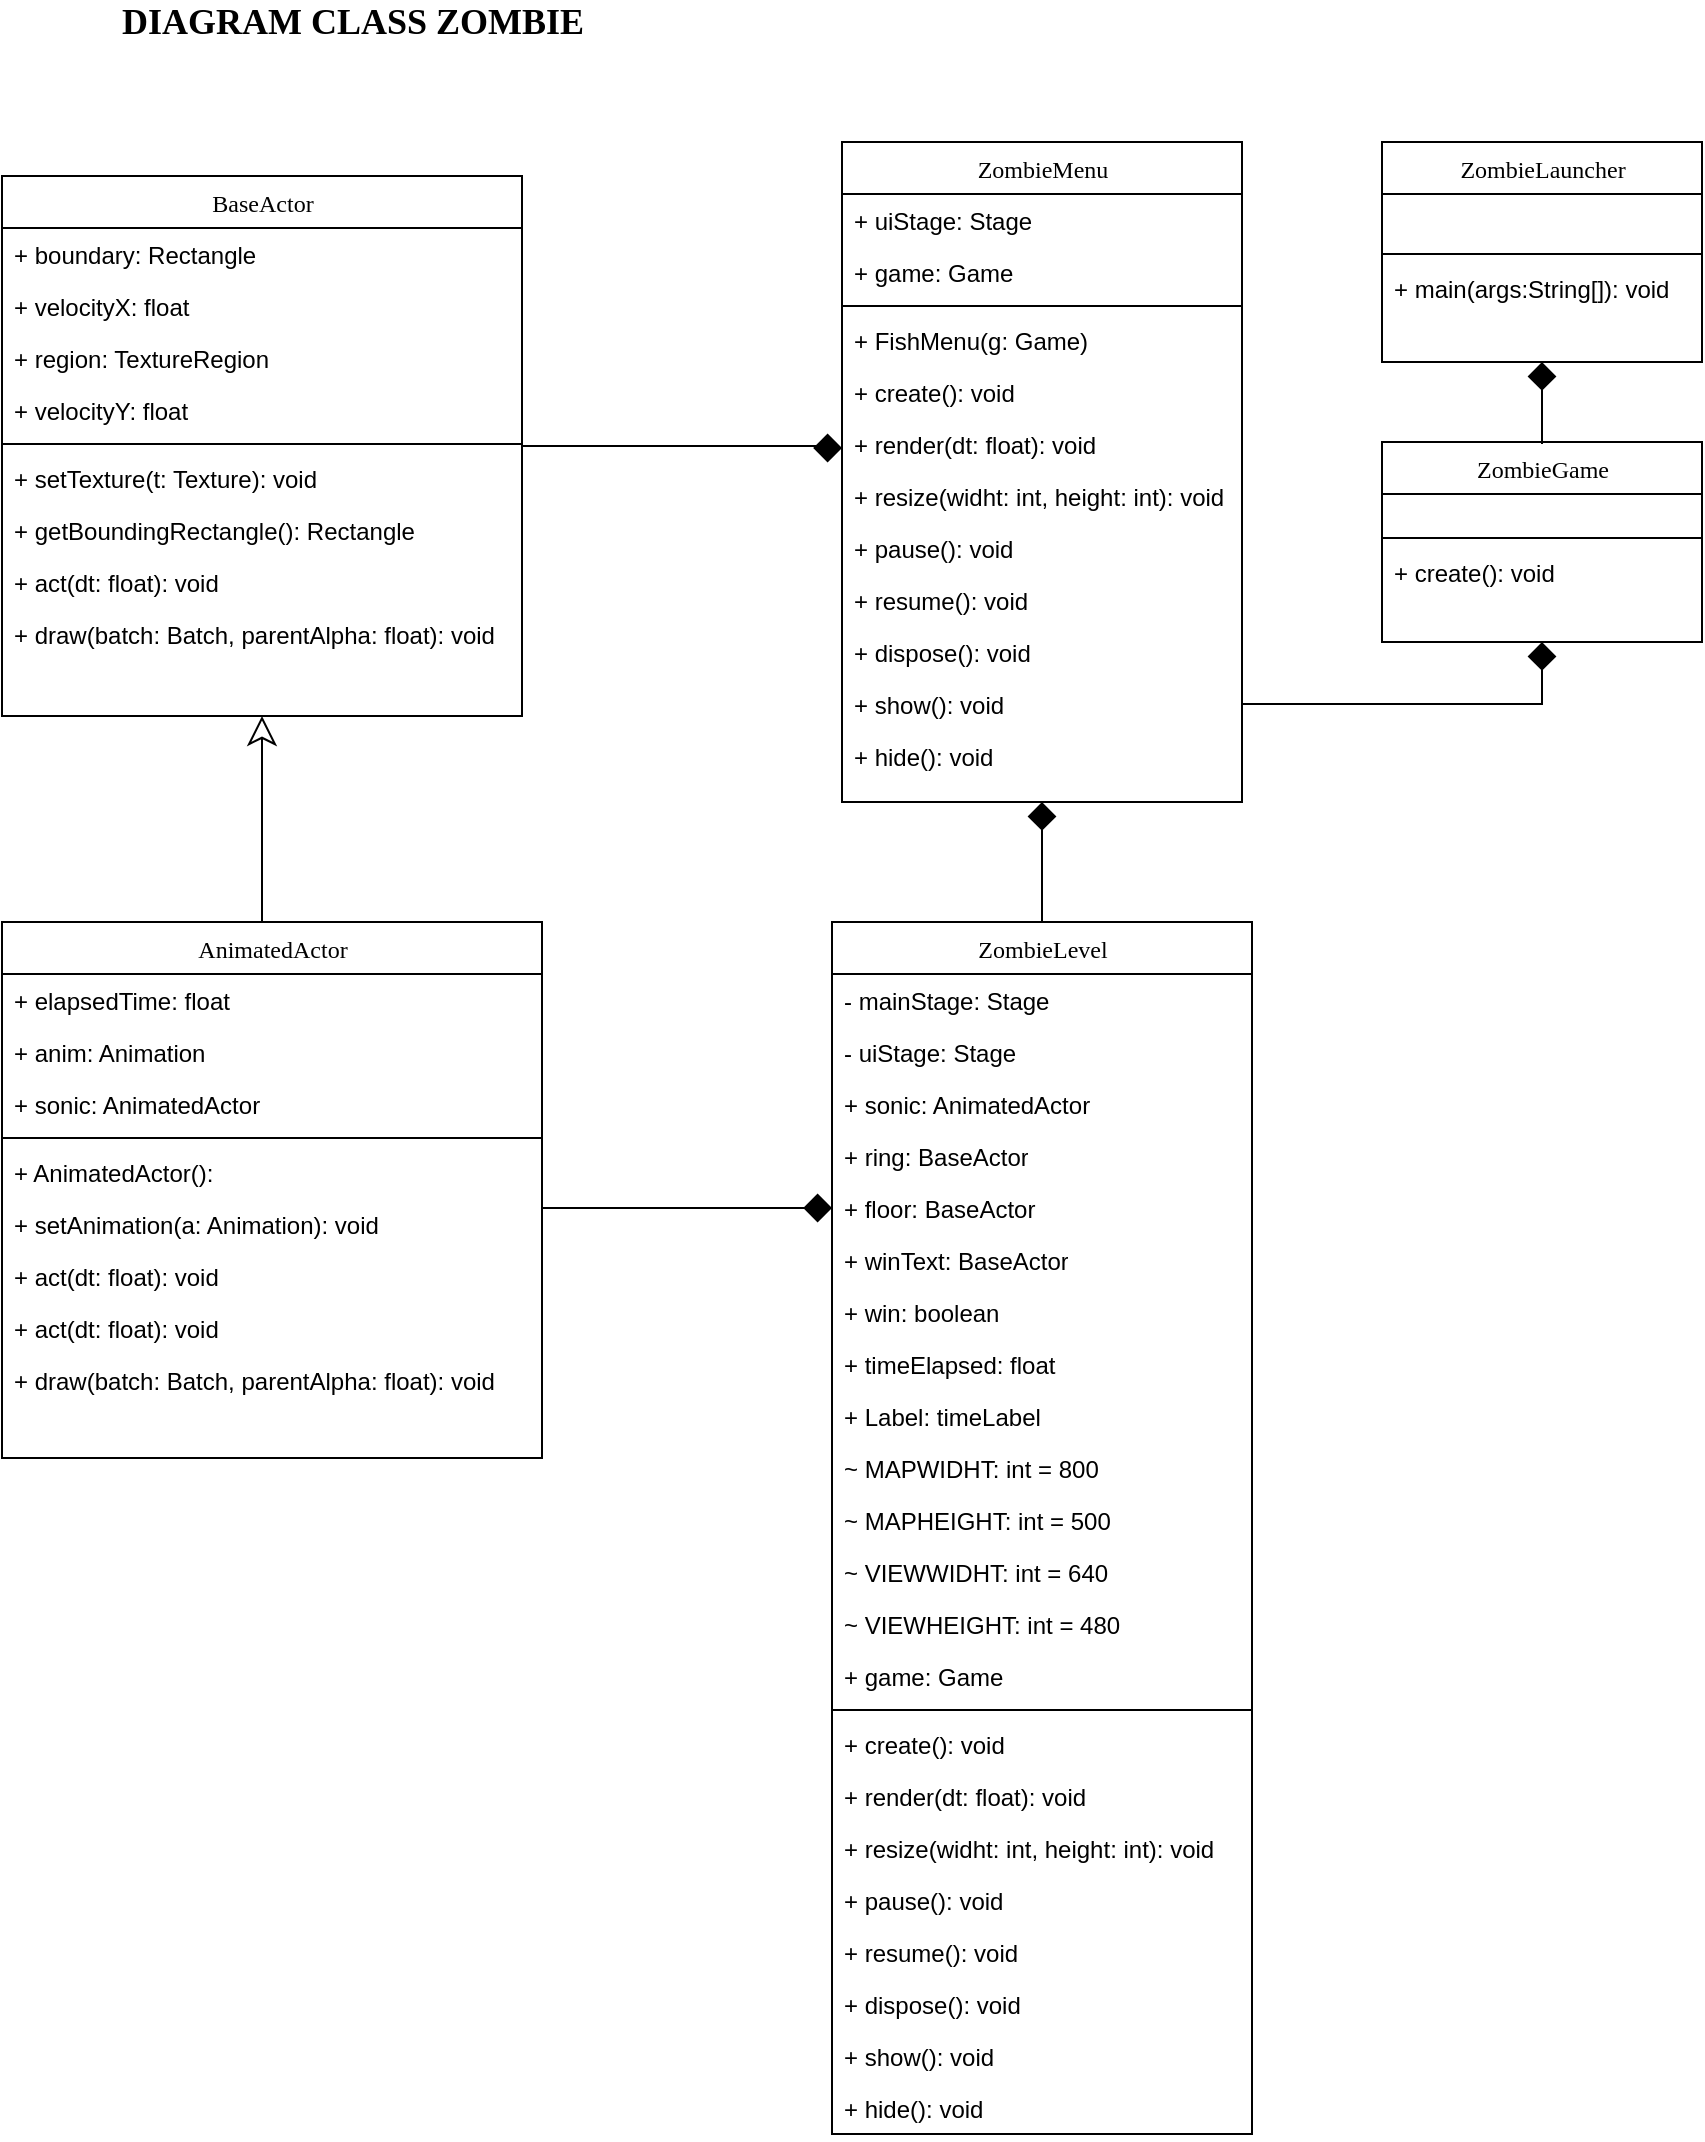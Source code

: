 <mxfile version="15.8.7" type="device"><diagram name="Zombie" id="7sweryHFPKANVdJ-ZyX-"><mxGraphModel dx="868" dy="593" grid="1" gridSize="10" guides="1" tooltips="1" connect="1" arrows="1" fold="1" page="1" pageScale="1" pageWidth="850" pageHeight="1100" math="0" shadow="0"><root><mxCell id="vlhVp5ZH2eOv96lD3yJA-0"/><mxCell id="vlhVp5ZH2eOv96lD3yJA-1" parent="vlhVp5ZH2eOv96lD3yJA-0"/><mxCell id="vlhVp5ZH2eOv96lD3yJA-2" value="&lt;span style=&quot;font-weight: 400&quot;&gt;Zombie&lt;/span&gt;&lt;span style=&quot;font-weight: normal&quot;&gt;Launcher&lt;/span&gt;" style="swimlane;html=1;fontStyle=1;align=center;verticalAlign=top;childLayout=stackLayout;horizontal=1;startSize=26;horizontalStack=0;resizeParent=1;resizeLast=0;collapsible=1;marginBottom=0;swimlaneFillColor=#ffffff;rounded=0;shadow=0;comic=0;labelBackgroundColor=none;strokeWidth=1;fillColor=none;fontFamily=Verdana;fontSize=12" parent="vlhVp5ZH2eOv96lD3yJA-1" vertex="1"><mxGeometry x="710" y="350" width="160" height="110" as="geometry"><mxRectangle x="110" y="160" width="120" height="26" as="alternateBounds"/></mxGeometry></mxCell><mxCell id="vlhVp5ZH2eOv96lD3yJA-3" value="&amp;nbsp;" style="text;html=1;strokeColor=none;fillColor=none;align=left;verticalAlign=top;spacingLeft=4;spacingRight=4;whiteSpace=wrap;overflow=hidden;rotatable=0;points=[[0,0.5],[1,0.5]];portConstraint=eastwest;" parent="vlhVp5ZH2eOv96lD3yJA-2" vertex="1"><mxGeometry y="26" width="160" height="26" as="geometry"/></mxCell><mxCell id="vlhVp5ZH2eOv96lD3yJA-4" value="" style="line;html=1;strokeWidth=1;fillColor=none;align=left;verticalAlign=middle;spacingTop=-1;spacingLeft=3;spacingRight=3;rotatable=0;labelPosition=right;points=[];portConstraint=eastwest;" parent="vlhVp5ZH2eOv96lD3yJA-2" vertex="1"><mxGeometry y="52" width="160" height="8" as="geometry"/></mxCell><mxCell id="vlhVp5ZH2eOv96lD3yJA-5" value="+ main(args:String[]): void" style="text;html=1;strokeColor=none;fillColor=none;align=left;verticalAlign=top;spacingLeft=4;spacingRight=4;whiteSpace=wrap;overflow=hidden;rotatable=0;points=[[0,0.5],[1,0.5]];portConstraint=eastwest;" parent="vlhVp5ZH2eOv96lD3yJA-2" vertex="1"><mxGeometry y="60" width="160" height="26" as="geometry"/></mxCell><mxCell id="vlhVp5ZH2eOv96lD3yJA-6" value="" style="edgeStyle=none;curved=1;rounded=0;orthogonalLoop=1;jettySize=auto;html=1;endArrow=diamond;startSize=14;endSize=12;sourcePerimeterSpacing=0;targetPerimeterSpacing=0;endFill=1;startArrow=none;startFill=0;" parent="vlhVp5ZH2eOv96lD3yJA-1" edge="1"><mxGeometry relative="1" as="geometry"><mxPoint x="790" y="501" as="sourcePoint"/><mxPoint x="790" y="460" as="targetPoint"/></mxGeometry></mxCell><mxCell id="vlhVp5ZH2eOv96lD3yJA-7" value="&lt;span style=&quot;font-weight: normal&quot;&gt;ZombieGame&lt;/span&gt;" style="swimlane;html=1;fontStyle=1;align=center;verticalAlign=top;childLayout=stackLayout;horizontal=1;startSize=26;horizontalStack=0;resizeParent=1;resizeLast=0;collapsible=1;marginBottom=0;swimlaneFillColor=#ffffff;rounded=0;shadow=0;comic=0;labelBackgroundColor=none;strokeWidth=1;fillColor=none;fontFamily=Verdana;fontSize=12" parent="vlhVp5ZH2eOv96lD3yJA-1" vertex="1"><mxGeometry x="710" y="500" width="160" height="100" as="geometry"/></mxCell><mxCell id="vlhVp5ZH2eOv96lD3yJA-8" value="&amp;nbsp;" style="text;html=1;strokeColor=none;fillColor=none;align=left;verticalAlign=top;spacingLeft=4;spacingRight=4;whiteSpace=wrap;overflow=hidden;rotatable=0;points=[[0,0.5],[1,0.5]];portConstraint=eastwest;" parent="vlhVp5ZH2eOv96lD3yJA-7" vertex="1"><mxGeometry y="26" width="160" height="18" as="geometry"/></mxCell><mxCell id="vlhVp5ZH2eOv96lD3yJA-9" value="" style="line;html=1;strokeWidth=1;fillColor=none;align=left;verticalAlign=middle;spacingTop=-1;spacingLeft=3;spacingRight=3;rotatable=0;labelPosition=right;points=[];portConstraint=eastwest;" parent="vlhVp5ZH2eOv96lD3yJA-7" vertex="1"><mxGeometry y="44" width="160" height="8" as="geometry"/></mxCell><mxCell id="vlhVp5ZH2eOv96lD3yJA-10" value="+ create(): void" style="text;html=1;strokeColor=none;fillColor=none;align=left;verticalAlign=top;spacingLeft=4;spacingRight=4;whiteSpace=wrap;overflow=hidden;rotatable=0;points=[[0,0.5],[1,0.5]];portConstraint=eastwest;" parent="vlhVp5ZH2eOv96lD3yJA-7" vertex="1"><mxGeometry y="52" width="160" height="26" as="geometry"/></mxCell><mxCell id="vlhVp5ZH2eOv96lD3yJA-11" style="edgeStyle=orthogonalEdgeStyle;rounded=0;jumpSize=0;orthogonalLoop=1;jettySize=auto;html=1;exitX=0.5;exitY=1;exitDx=0;exitDy=0;entryX=0.5;entryY=0;entryDx=0;entryDy=0;startArrow=diamond;startFill=1;startSize=12;endArrow=none;endFill=0;endSize=12;targetPerimeterSpacing=0;strokeWidth=1;" parent="vlhVp5ZH2eOv96lD3yJA-1" source="vlhVp5ZH2eOv96lD3yJA-12" target="vlhVp5ZH2eOv96lD3yJA-47" edge="1"><mxGeometry relative="1" as="geometry"><Array as="points"/></mxGeometry></mxCell><mxCell id="vlhVp5ZH2eOv96lD3yJA-12" value="&lt;span style=&quot;font-weight: normal&quot;&gt;ZombieMenu&lt;/span&gt;" style="swimlane;html=1;fontStyle=1;align=center;verticalAlign=top;childLayout=stackLayout;horizontal=1;startSize=26;horizontalStack=0;resizeParent=1;resizeLast=0;collapsible=1;marginBottom=0;swimlaneFillColor=#ffffff;rounded=0;shadow=0;comic=0;labelBackgroundColor=none;strokeWidth=1;fillColor=none;fontFamily=Verdana;fontSize=12" parent="vlhVp5ZH2eOv96lD3yJA-1" vertex="1"><mxGeometry x="440" y="350" width="200" height="330" as="geometry"/></mxCell><mxCell id="vlhVp5ZH2eOv96lD3yJA-13" value="+ uiStage: Stage" style="text;html=1;strokeColor=none;fillColor=none;align=left;verticalAlign=top;spacingLeft=4;spacingRight=4;whiteSpace=wrap;overflow=hidden;rotatable=0;points=[[0,0.5],[1,0.5]];portConstraint=eastwest;" parent="vlhVp5ZH2eOv96lD3yJA-12" vertex="1"><mxGeometry y="26" width="200" height="26" as="geometry"/></mxCell><mxCell id="vlhVp5ZH2eOv96lD3yJA-14" value="+ game: Game" style="text;html=1;strokeColor=none;fillColor=none;align=left;verticalAlign=top;spacingLeft=4;spacingRight=4;whiteSpace=wrap;overflow=hidden;rotatable=0;points=[[0,0.5],[1,0.5]];portConstraint=eastwest;" parent="vlhVp5ZH2eOv96lD3yJA-12" vertex="1"><mxGeometry y="52" width="200" height="26" as="geometry"/></mxCell><mxCell id="vlhVp5ZH2eOv96lD3yJA-15" value="" style="line;html=1;strokeWidth=1;fillColor=none;align=left;verticalAlign=middle;spacingTop=-1;spacingLeft=3;spacingRight=3;rotatable=0;labelPosition=right;points=[];portConstraint=eastwest;" parent="vlhVp5ZH2eOv96lD3yJA-12" vertex="1"><mxGeometry y="78" width="200" height="8" as="geometry"/></mxCell><mxCell id="vlhVp5ZH2eOv96lD3yJA-16" value="+ FishMenu(g: Game)&amp;nbsp;" style="text;html=1;strokeColor=none;fillColor=none;align=left;verticalAlign=top;spacingLeft=4;spacingRight=4;whiteSpace=wrap;overflow=hidden;rotatable=0;points=[[0,0.5],[1,0.5]];portConstraint=eastwest;" parent="vlhVp5ZH2eOv96lD3yJA-12" vertex="1"><mxGeometry y="86" width="200" height="26" as="geometry"/></mxCell><mxCell id="vlhVp5ZH2eOv96lD3yJA-17" value="+ create(): void" style="text;html=1;strokeColor=none;fillColor=none;align=left;verticalAlign=top;spacingLeft=4;spacingRight=4;whiteSpace=wrap;overflow=hidden;rotatable=0;points=[[0,0.5],[1,0.5]];portConstraint=eastwest;" parent="vlhVp5ZH2eOv96lD3yJA-12" vertex="1"><mxGeometry y="112" width="200" height="26" as="geometry"/></mxCell><mxCell id="vlhVp5ZH2eOv96lD3yJA-18" value="+ render(dt: float): void" style="text;html=1;strokeColor=none;fillColor=none;align=left;verticalAlign=top;spacingLeft=4;spacingRight=4;whiteSpace=wrap;overflow=hidden;rotatable=0;points=[[0,0.5],[1,0.5]];portConstraint=eastwest;" parent="vlhVp5ZH2eOv96lD3yJA-12" vertex="1"><mxGeometry y="138" width="200" height="26" as="geometry"/></mxCell><mxCell id="vlhVp5ZH2eOv96lD3yJA-19" value="+ resize(widht: int, height: int): void" style="text;html=1;strokeColor=none;fillColor=none;align=left;verticalAlign=top;spacingLeft=4;spacingRight=4;whiteSpace=wrap;overflow=hidden;rotatable=0;points=[[0,0.5],[1,0.5]];portConstraint=eastwest;" parent="vlhVp5ZH2eOv96lD3yJA-12" vertex="1"><mxGeometry y="164" width="200" height="26" as="geometry"/></mxCell><mxCell id="vlhVp5ZH2eOv96lD3yJA-20" value="+ pause(): void" style="text;html=1;strokeColor=none;fillColor=none;align=left;verticalAlign=top;spacingLeft=4;spacingRight=4;whiteSpace=wrap;overflow=hidden;rotatable=0;points=[[0,0.5],[1,0.5]];portConstraint=eastwest;" parent="vlhVp5ZH2eOv96lD3yJA-12" vertex="1"><mxGeometry y="190" width="200" height="26" as="geometry"/></mxCell><mxCell id="vlhVp5ZH2eOv96lD3yJA-21" value="+ resume(): void" style="text;html=1;strokeColor=none;fillColor=none;align=left;verticalAlign=top;spacingLeft=4;spacingRight=4;whiteSpace=wrap;overflow=hidden;rotatable=0;points=[[0,0.5],[1,0.5]];portConstraint=eastwest;" parent="vlhVp5ZH2eOv96lD3yJA-12" vertex="1"><mxGeometry y="216" width="200" height="26" as="geometry"/></mxCell><mxCell id="vlhVp5ZH2eOv96lD3yJA-22" value="+ dispose(): void" style="text;html=1;strokeColor=none;fillColor=none;align=left;verticalAlign=top;spacingLeft=4;spacingRight=4;whiteSpace=wrap;overflow=hidden;rotatable=0;points=[[0,0.5],[1,0.5]];portConstraint=eastwest;" parent="vlhVp5ZH2eOv96lD3yJA-12" vertex="1"><mxGeometry y="242" width="200" height="26" as="geometry"/></mxCell><mxCell id="vlhVp5ZH2eOv96lD3yJA-23" value="+ show(): void" style="text;html=1;strokeColor=none;fillColor=none;align=left;verticalAlign=top;spacingLeft=4;spacingRight=4;whiteSpace=wrap;overflow=hidden;rotatable=0;points=[[0,0.5],[1,0.5]];portConstraint=eastwest;" parent="vlhVp5ZH2eOv96lD3yJA-12" vertex="1"><mxGeometry y="268" width="200" height="26" as="geometry"/></mxCell><mxCell id="vlhVp5ZH2eOv96lD3yJA-24" style="edgeStyle=orthogonalEdgeStyle;rounded=0;orthogonalLoop=1;jettySize=auto;html=1;exitX=0.5;exitY=1;exitDx=0;exitDy=0;startArrow=diamond;startFill=1;endArrow=none;endFill=0;jumpSize=0;startSize=12;strokeWidth=1;entryX=1;entryY=0.5;entryDx=0;entryDy=0;" parent="vlhVp5ZH2eOv96lD3yJA-1" source="vlhVp5ZH2eOv96lD3yJA-7" target="vlhVp5ZH2eOv96lD3yJA-23" edge="1"><mxGeometry relative="1" as="geometry"><mxPoint x="624" y="298" as="sourcePoint"/><mxPoint x="550" y="298" as="targetPoint"/></mxGeometry></mxCell><mxCell id="vlhVp5ZH2eOv96lD3yJA-25" style="edgeStyle=orthogonalEdgeStyle;rounded=0;jumpSize=0;orthogonalLoop=1;jettySize=auto;html=1;exitX=0.5;exitY=1;exitDx=0;exitDy=0;entryX=0.5;entryY=0;entryDx=0;entryDy=0;startArrow=classic;startFill=0;startSize=12;endArrow=none;endFill=0;endSize=12;targetPerimeterSpacing=0;strokeWidth=1;" parent="vlhVp5ZH2eOv96lD3yJA-1" source="vlhVp5ZH2eOv96lD3yJA-26" target="vlhVp5ZH2eOv96lD3yJA-37" edge="1"><mxGeometry relative="1" as="geometry"><Array as="points"><mxPoint x="150" y="740"/></Array></mxGeometry></mxCell><mxCell id="vlhVp5ZH2eOv96lD3yJA-26" value="&lt;span style=&quot;font-weight: normal&quot;&gt;BaseActor&lt;/span&gt;" style="swimlane;html=1;fontStyle=1;align=center;verticalAlign=top;childLayout=stackLayout;horizontal=1;startSize=26;horizontalStack=0;resizeParent=1;resizeLast=0;collapsible=1;marginBottom=0;swimlaneFillColor=#ffffff;rounded=0;shadow=0;comic=0;labelBackgroundColor=none;strokeWidth=1;fillColor=none;fontFamily=Verdana;fontSize=12" parent="vlhVp5ZH2eOv96lD3yJA-1" vertex="1"><mxGeometry x="20" y="367" width="260" height="270" as="geometry"><mxRectangle x="330" y="510.0" width="100" height="26" as="alternateBounds"/></mxGeometry></mxCell><mxCell id="vlhVp5ZH2eOv96lD3yJA-27" value="+ boundary: Rectangle" style="text;html=1;strokeColor=none;fillColor=none;align=left;verticalAlign=top;spacingLeft=4;spacingRight=4;whiteSpace=wrap;overflow=hidden;rotatable=0;points=[[0,0.5],[1,0.5]];portConstraint=eastwest;" parent="vlhVp5ZH2eOv96lD3yJA-26" vertex="1"><mxGeometry y="26" width="260" height="26" as="geometry"/></mxCell><mxCell id="vlhVp5ZH2eOv96lD3yJA-28" value="+ velocityX: float" style="text;html=1;strokeColor=none;fillColor=none;align=left;verticalAlign=top;spacingLeft=4;spacingRight=4;whiteSpace=wrap;overflow=hidden;rotatable=0;points=[[0,0.5],[1,0.5]];portConstraint=eastwest;" parent="vlhVp5ZH2eOv96lD3yJA-26" vertex="1"><mxGeometry y="52" width="260" height="26" as="geometry"/></mxCell><mxCell id="vlhVp5ZH2eOv96lD3yJA-29" value="+ region: TextureRegion" style="text;html=1;strokeColor=none;fillColor=none;align=left;verticalAlign=top;spacingLeft=4;spacingRight=4;whiteSpace=wrap;overflow=hidden;rotatable=0;points=[[0,0.5],[1,0.5]];portConstraint=eastwest;" parent="vlhVp5ZH2eOv96lD3yJA-26" vertex="1"><mxGeometry y="78" width="260" height="26" as="geometry"/></mxCell><mxCell id="vlhVp5ZH2eOv96lD3yJA-30" value="+ velocityY: float" style="text;html=1;strokeColor=none;fillColor=none;align=left;verticalAlign=top;spacingLeft=4;spacingRight=4;whiteSpace=wrap;overflow=hidden;rotatable=0;points=[[0,0.5],[1,0.5]];portConstraint=eastwest;" parent="vlhVp5ZH2eOv96lD3yJA-26" vertex="1"><mxGeometry y="104" width="260" height="26" as="geometry"/></mxCell><mxCell id="vlhVp5ZH2eOv96lD3yJA-31" value="" style="line;html=1;strokeWidth=1;fillColor=none;align=left;verticalAlign=middle;spacingTop=-1;spacingLeft=3;spacingRight=3;rotatable=0;labelPosition=right;points=[];portConstraint=eastwest;" parent="vlhVp5ZH2eOv96lD3yJA-26" vertex="1"><mxGeometry y="130" width="260" height="8" as="geometry"/></mxCell><mxCell id="vlhVp5ZH2eOv96lD3yJA-32" value="+ setTexture(t: Texture&lt;span&gt;): void&lt;/span&gt;" style="text;html=1;strokeColor=none;fillColor=none;align=left;verticalAlign=top;spacingLeft=4;spacingRight=4;whiteSpace=wrap;overflow=hidden;rotatable=0;points=[[0,0.5],[1,0.5]];portConstraint=eastwest;" parent="vlhVp5ZH2eOv96lD3yJA-26" vertex="1"><mxGeometry y="138" width="260" height="26" as="geometry"/></mxCell><mxCell id="vlhVp5ZH2eOv96lD3yJA-33" value="+ getBoundingRectangle(): Rectangle" style="text;html=1;strokeColor=none;fillColor=none;align=left;verticalAlign=top;spacingLeft=4;spacingRight=4;whiteSpace=wrap;overflow=hidden;rotatable=0;points=[[0,0.5],[1,0.5]];portConstraint=eastwest;" parent="vlhVp5ZH2eOv96lD3yJA-26" vertex="1"><mxGeometry y="164" width="260" height="26" as="geometry"/></mxCell><mxCell id="vlhVp5ZH2eOv96lD3yJA-34" value="+ act(dt: float): void" style="text;html=1;strokeColor=none;fillColor=none;align=left;verticalAlign=top;spacingLeft=4;spacingRight=4;whiteSpace=wrap;overflow=hidden;rotatable=0;points=[[0,0.5],[1,0.5]];portConstraint=eastwest;" parent="vlhVp5ZH2eOv96lD3yJA-26" vertex="1"><mxGeometry y="190" width="260" height="26" as="geometry"/></mxCell><mxCell id="vlhVp5ZH2eOv96lD3yJA-35" value="+ draw(batch: Batch, parentAlpha: float): void" style="text;html=1;strokeColor=none;fillColor=none;align=left;verticalAlign=top;spacingLeft=4;spacingRight=4;whiteSpace=wrap;overflow=hidden;rotatable=0;points=[[0,0.5],[1,0.5]];portConstraint=eastwest;" parent="vlhVp5ZH2eOv96lD3yJA-26" vertex="1"><mxGeometry y="216" width="260" height="26" as="geometry"/></mxCell><mxCell id="vlhVp5ZH2eOv96lD3yJA-36" style="edgeStyle=orthogonalEdgeStyle;rounded=0;jumpSize=0;orthogonalLoop=1;jettySize=auto;html=1;exitX=0;exitY=0.5;exitDx=0;exitDy=0;entryX=1;entryY=-0.154;entryDx=0;entryDy=0;entryPerimeter=0;startArrow=diamond;startFill=1;startSize=12;endArrow=none;endFill=0;endSize=12;targetPerimeterSpacing=0;strokeWidth=1;" parent="vlhVp5ZH2eOv96lD3yJA-1" edge="1"><mxGeometry relative="1" as="geometry"><Array as="points"><mxPoint x="430" y="503"/><mxPoint x="430" y="502"/><mxPoint x="280" y="502"/></Array><mxPoint x="440" y="503.0" as="sourcePoint"/><mxPoint x="280" y="502.996" as="targetPoint"/></mxGeometry></mxCell><mxCell id="vlhVp5ZH2eOv96lD3yJA-37" value="&lt;span style=&quot;font-weight: normal&quot;&gt;AnimatedActor&lt;/span&gt;" style="swimlane;html=1;fontStyle=1;align=center;verticalAlign=top;childLayout=stackLayout;horizontal=1;startSize=26;horizontalStack=0;resizeParent=1;resizeLast=0;collapsible=1;marginBottom=0;swimlaneFillColor=#ffffff;rounded=0;shadow=0;comic=0;labelBackgroundColor=none;strokeWidth=1;fillColor=none;fontFamily=Verdana;fontSize=12" parent="vlhVp5ZH2eOv96lD3yJA-1" vertex="1"><mxGeometry x="20" y="740" width="270" height="268" as="geometry"><mxRectangle x="330" y="880" width="130" height="26" as="alternateBounds"/></mxGeometry></mxCell><mxCell id="vlhVp5ZH2eOv96lD3yJA-38" value="+ elapsedTime: float" style="text;html=1;strokeColor=none;fillColor=none;align=left;verticalAlign=top;spacingLeft=4;spacingRight=4;whiteSpace=wrap;overflow=hidden;rotatable=0;points=[[0,0.5],[1,0.5]];portConstraint=eastwest;" parent="vlhVp5ZH2eOv96lD3yJA-37" vertex="1"><mxGeometry y="26" width="270" height="26" as="geometry"/></mxCell><mxCell id="vlhVp5ZH2eOv96lD3yJA-39" value="+ anim: Animation" style="text;html=1;strokeColor=none;fillColor=none;align=left;verticalAlign=top;spacingLeft=4;spacingRight=4;whiteSpace=wrap;overflow=hidden;rotatable=0;points=[[0,0.5],[1,0.5]];portConstraint=eastwest;" parent="vlhVp5ZH2eOv96lD3yJA-37" vertex="1"><mxGeometry y="52" width="270" height="26" as="geometry"/></mxCell><mxCell id="vlhVp5ZH2eOv96lD3yJA-40" value="+ sonic: AnimatedActor&amp;nbsp;" style="text;html=1;strokeColor=none;fillColor=none;align=left;verticalAlign=top;spacingLeft=4;spacingRight=4;whiteSpace=wrap;overflow=hidden;rotatable=0;points=[[0,0.5],[1,0.5]];portConstraint=eastwest;" parent="vlhVp5ZH2eOv96lD3yJA-37" vertex="1"><mxGeometry y="78" width="270" height="26" as="geometry"/></mxCell><mxCell id="vlhVp5ZH2eOv96lD3yJA-41" value="" style="line;html=1;strokeWidth=1;fillColor=none;align=left;verticalAlign=middle;spacingTop=-1;spacingLeft=3;spacingRight=3;rotatable=0;labelPosition=right;points=[];portConstraint=eastwest;" parent="vlhVp5ZH2eOv96lD3yJA-37" vertex="1"><mxGeometry y="104" width="270" height="8" as="geometry"/></mxCell><mxCell id="vlhVp5ZH2eOv96lD3yJA-42" value="+ AnimatedActor():&amp;nbsp;" style="text;html=1;strokeColor=none;fillColor=none;align=left;verticalAlign=top;spacingLeft=4;spacingRight=4;whiteSpace=wrap;overflow=hidden;rotatable=0;points=[[0,0.5],[1,0.5]];portConstraint=eastwest;" parent="vlhVp5ZH2eOv96lD3yJA-37" vertex="1"><mxGeometry y="112" width="270" height="26" as="geometry"/></mxCell><mxCell id="vlhVp5ZH2eOv96lD3yJA-43" value="+ setAnimation(a: Animation): void" style="text;html=1;strokeColor=none;fillColor=none;align=left;verticalAlign=top;spacingLeft=4;spacingRight=4;whiteSpace=wrap;overflow=hidden;rotatable=0;points=[[0,0.5],[1,0.5]];portConstraint=eastwest;" parent="vlhVp5ZH2eOv96lD3yJA-37" vertex="1"><mxGeometry y="138" width="270" height="26" as="geometry"/></mxCell><mxCell id="vlhVp5ZH2eOv96lD3yJA-44" value="+ act(dt: float): void" style="text;html=1;strokeColor=none;fillColor=none;align=left;verticalAlign=top;spacingLeft=4;spacingRight=4;whiteSpace=wrap;overflow=hidden;rotatable=0;points=[[0,0.5],[1,0.5]];portConstraint=eastwest;" parent="vlhVp5ZH2eOv96lD3yJA-37" vertex="1"><mxGeometry y="164" width="270" height="26" as="geometry"/></mxCell><mxCell id="vlhVp5ZH2eOv96lD3yJA-45" value="+ act(dt: float): void" style="text;html=1;strokeColor=none;fillColor=none;align=left;verticalAlign=top;spacingLeft=4;spacingRight=4;whiteSpace=wrap;overflow=hidden;rotatable=0;points=[[0,0.5],[1,0.5]];portConstraint=eastwest;" parent="vlhVp5ZH2eOv96lD3yJA-37" vertex="1"><mxGeometry y="190" width="270" height="26" as="geometry"/></mxCell><mxCell id="vlhVp5ZH2eOv96lD3yJA-46" value="+ draw(batch: Batch, parentAlpha: float): void" style="text;html=1;strokeColor=none;fillColor=none;align=left;verticalAlign=top;spacingLeft=4;spacingRight=4;whiteSpace=wrap;overflow=hidden;rotatable=0;points=[[0,0.5],[1,0.5]];portConstraint=eastwest;" parent="vlhVp5ZH2eOv96lD3yJA-37" vertex="1"><mxGeometry y="216" width="270" height="26" as="geometry"/></mxCell><mxCell id="vlhVp5ZH2eOv96lD3yJA-47" value="&lt;span style=&quot;font-weight: 400&quot;&gt;Zombie&lt;/span&gt;&lt;span style=&quot;font-weight: normal&quot;&gt;Level&lt;/span&gt;" style="swimlane;html=1;fontStyle=1;align=center;verticalAlign=top;childLayout=stackLayout;horizontal=1;startSize=26;horizontalStack=0;resizeParent=1;resizeLast=0;collapsible=1;marginBottom=0;swimlaneFillColor=#ffffff;rounded=0;shadow=0;comic=0;labelBackgroundColor=none;strokeWidth=1;fillColor=none;fontFamily=Verdana;fontSize=12" parent="vlhVp5ZH2eOv96lD3yJA-1" vertex="1"><mxGeometry x="435" y="740" width="210" height="606" as="geometry"/></mxCell><mxCell id="vlhVp5ZH2eOv96lD3yJA-48" value="- mainStage: Stage" style="text;html=1;strokeColor=none;fillColor=none;align=left;verticalAlign=top;spacingLeft=4;spacingRight=4;whiteSpace=wrap;overflow=hidden;rotatable=0;points=[[0,0.5],[1,0.5]];portConstraint=eastwest;" parent="vlhVp5ZH2eOv96lD3yJA-47" vertex="1"><mxGeometry y="26" width="210" height="26" as="geometry"/></mxCell><mxCell id="vlhVp5ZH2eOv96lD3yJA-49" value="- uiStage: Stage" style="text;html=1;strokeColor=none;fillColor=none;align=left;verticalAlign=top;spacingLeft=4;spacingRight=4;whiteSpace=wrap;overflow=hidden;rotatable=0;points=[[0,0.5],[1,0.5]];portConstraint=eastwest;" parent="vlhVp5ZH2eOv96lD3yJA-47" vertex="1"><mxGeometry y="52" width="210" height="26" as="geometry"/></mxCell><mxCell id="vlhVp5ZH2eOv96lD3yJA-50" value="+ sonic: AnimatedActor" style="text;html=1;strokeColor=none;fillColor=none;align=left;verticalAlign=top;spacingLeft=4;spacingRight=4;whiteSpace=wrap;overflow=hidden;rotatable=0;points=[[0,0.5],[1,0.5]];portConstraint=eastwest;" parent="vlhVp5ZH2eOv96lD3yJA-47" vertex="1"><mxGeometry y="78" width="210" height="26" as="geometry"/></mxCell><mxCell id="vlhVp5ZH2eOv96lD3yJA-51" value="+ ring: BaseActor" style="text;html=1;strokeColor=none;fillColor=none;align=left;verticalAlign=top;spacingLeft=4;spacingRight=4;whiteSpace=wrap;overflow=hidden;rotatable=0;points=[[0,0.5],[1,0.5]];portConstraint=eastwest;" parent="vlhVp5ZH2eOv96lD3yJA-47" vertex="1"><mxGeometry y="104" width="210" height="26" as="geometry"/></mxCell><mxCell id="vlhVp5ZH2eOv96lD3yJA-52" value="+ floor: BaseActor" style="text;html=1;strokeColor=none;fillColor=none;align=left;verticalAlign=top;spacingLeft=4;spacingRight=4;whiteSpace=wrap;overflow=hidden;rotatable=0;points=[[0,0.5],[1,0.5]];portConstraint=eastwest;" parent="vlhVp5ZH2eOv96lD3yJA-47" vertex="1"><mxGeometry y="130" width="210" height="26" as="geometry"/></mxCell><mxCell id="vlhVp5ZH2eOv96lD3yJA-53" value="+ winText: BaseActor" style="text;html=1;strokeColor=none;fillColor=none;align=left;verticalAlign=top;spacingLeft=4;spacingRight=4;whiteSpace=wrap;overflow=hidden;rotatable=0;points=[[0,0.5],[1,0.5]];portConstraint=eastwest;" parent="vlhVp5ZH2eOv96lD3yJA-47" vertex="1"><mxGeometry y="156" width="210" height="26" as="geometry"/></mxCell><mxCell id="vlhVp5ZH2eOv96lD3yJA-54" value="+ win: boolean" style="text;html=1;strokeColor=none;fillColor=none;align=left;verticalAlign=top;spacingLeft=4;spacingRight=4;whiteSpace=wrap;overflow=hidden;rotatable=0;points=[[0,0.5],[1,0.5]];portConstraint=eastwest;" parent="vlhVp5ZH2eOv96lD3yJA-47" vertex="1"><mxGeometry y="182" width="210" height="26" as="geometry"/></mxCell><mxCell id="vlhVp5ZH2eOv96lD3yJA-55" value="+ timeElapsed: float" style="text;html=1;strokeColor=none;fillColor=none;align=left;verticalAlign=top;spacingLeft=4;spacingRight=4;whiteSpace=wrap;overflow=hidden;rotatable=0;points=[[0,0.5],[1,0.5]];portConstraint=eastwest;" parent="vlhVp5ZH2eOv96lD3yJA-47" vertex="1"><mxGeometry y="208" width="210" height="26" as="geometry"/></mxCell><mxCell id="vlhVp5ZH2eOv96lD3yJA-56" value="+ Label: timeLabel" style="text;html=1;strokeColor=none;fillColor=none;align=left;verticalAlign=top;spacingLeft=4;spacingRight=4;whiteSpace=wrap;overflow=hidden;rotatable=0;points=[[0,0.5],[1,0.5]];portConstraint=eastwest;" parent="vlhVp5ZH2eOv96lD3yJA-47" vertex="1"><mxGeometry y="234" width="210" height="26" as="geometry"/></mxCell><mxCell id="vlhVp5ZH2eOv96lD3yJA-57" value="~ MAPWIDHT: int = 800" style="text;html=1;strokeColor=none;fillColor=none;align=left;verticalAlign=top;spacingLeft=4;spacingRight=4;whiteSpace=wrap;overflow=hidden;rotatable=0;points=[[0,0.5],[1,0.5]];portConstraint=eastwest;" parent="vlhVp5ZH2eOv96lD3yJA-47" vertex="1"><mxGeometry y="260" width="210" height="26" as="geometry"/></mxCell><mxCell id="vlhVp5ZH2eOv96lD3yJA-58" value="~ MAPHEIGHT: int = 500" style="text;html=1;strokeColor=none;fillColor=none;align=left;verticalAlign=top;spacingLeft=4;spacingRight=4;whiteSpace=wrap;overflow=hidden;rotatable=0;points=[[0,0.5],[1,0.5]];portConstraint=eastwest;" parent="vlhVp5ZH2eOv96lD3yJA-47" vertex="1"><mxGeometry y="286" width="210" height="26" as="geometry"/></mxCell><mxCell id="vlhVp5ZH2eOv96lD3yJA-59" value="~ VIEWWIDHT: int = 640" style="text;html=1;strokeColor=none;fillColor=none;align=left;verticalAlign=top;spacingLeft=4;spacingRight=4;whiteSpace=wrap;overflow=hidden;rotatable=0;points=[[0,0.5],[1,0.5]];portConstraint=eastwest;" parent="vlhVp5ZH2eOv96lD3yJA-47" vertex="1"><mxGeometry y="312" width="210" height="26" as="geometry"/></mxCell><mxCell id="vlhVp5ZH2eOv96lD3yJA-60" value="~ VIEWHEIGHT: int = 480" style="text;html=1;strokeColor=none;fillColor=none;align=left;verticalAlign=top;spacingLeft=4;spacingRight=4;whiteSpace=wrap;overflow=hidden;rotatable=0;points=[[0,0.5],[1,0.5]];portConstraint=eastwest;" parent="vlhVp5ZH2eOv96lD3yJA-47" vertex="1"><mxGeometry y="338" width="210" height="26" as="geometry"/></mxCell><mxCell id="vlhVp5ZH2eOv96lD3yJA-61" value="+ game: Game" style="text;html=1;strokeColor=none;fillColor=none;align=left;verticalAlign=top;spacingLeft=4;spacingRight=4;whiteSpace=wrap;overflow=hidden;rotatable=0;points=[[0,0.5],[1,0.5]];portConstraint=eastwest;" parent="vlhVp5ZH2eOv96lD3yJA-47" vertex="1"><mxGeometry y="364" width="210" height="26" as="geometry"/></mxCell><mxCell id="vlhVp5ZH2eOv96lD3yJA-62" value="" style="line;html=1;strokeWidth=1;fillColor=none;align=left;verticalAlign=middle;spacingTop=-1;spacingLeft=3;spacingRight=3;rotatable=0;labelPosition=right;points=[];portConstraint=eastwest;" parent="vlhVp5ZH2eOv96lD3yJA-47" vertex="1"><mxGeometry y="390" width="210" height="8" as="geometry"/></mxCell><mxCell id="vlhVp5ZH2eOv96lD3yJA-63" value="+ create(): void" style="text;html=1;strokeColor=none;fillColor=none;align=left;verticalAlign=top;spacingLeft=4;spacingRight=4;whiteSpace=wrap;overflow=hidden;rotatable=0;points=[[0,0.5],[1,0.5]];portConstraint=eastwest;" parent="vlhVp5ZH2eOv96lD3yJA-47" vertex="1"><mxGeometry y="398" width="210" height="26" as="geometry"/></mxCell><mxCell id="vlhVp5ZH2eOv96lD3yJA-64" value="+ render(dt: float): void" style="text;html=1;strokeColor=none;fillColor=none;align=left;verticalAlign=top;spacingLeft=4;spacingRight=4;whiteSpace=wrap;overflow=hidden;rotatable=0;points=[[0,0.5],[1,0.5]];portConstraint=eastwest;" parent="vlhVp5ZH2eOv96lD3yJA-47" vertex="1"><mxGeometry y="424" width="210" height="26" as="geometry"/></mxCell><mxCell id="vlhVp5ZH2eOv96lD3yJA-65" value="+ resize(widht: int, height: int): void" style="text;html=1;strokeColor=none;fillColor=none;align=left;verticalAlign=top;spacingLeft=4;spacingRight=4;whiteSpace=wrap;overflow=hidden;rotatable=0;points=[[0,0.5],[1,0.5]];portConstraint=eastwest;" parent="vlhVp5ZH2eOv96lD3yJA-47" vertex="1"><mxGeometry y="450" width="210" height="26" as="geometry"/></mxCell><mxCell id="vlhVp5ZH2eOv96lD3yJA-66" value="+ pause(): void" style="text;html=1;strokeColor=none;fillColor=none;align=left;verticalAlign=top;spacingLeft=4;spacingRight=4;whiteSpace=wrap;overflow=hidden;rotatable=0;points=[[0,0.5],[1,0.5]];portConstraint=eastwest;" parent="vlhVp5ZH2eOv96lD3yJA-47" vertex="1"><mxGeometry y="476" width="210" height="26" as="geometry"/></mxCell><mxCell id="vlhVp5ZH2eOv96lD3yJA-67" value="+ resume(): void" style="text;html=1;strokeColor=none;fillColor=none;align=left;verticalAlign=top;spacingLeft=4;spacingRight=4;whiteSpace=wrap;overflow=hidden;rotatable=0;points=[[0,0.5],[1,0.5]];portConstraint=eastwest;" parent="vlhVp5ZH2eOv96lD3yJA-47" vertex="1"><mxGeometry y="502" width="210" height="26" as="geometry"/></mxCell><mxCell id="vlhVp5ZH2eOv96lD3yJA-68" value="+ dispose(): void" style="text;html=1;strokeColor=none;fillColor=none;align=left;verticalAlign=top;spacingLeft=4;spacingRight=4;whiteSpace=wrap;overflow=hidden;rotatable=0;points=[[0,0.5],[1,0.5]];portConstraint=eastwest;" parent="vlhVp5ZH2eOv96lD3yJA-47" vertex="1"><mxGeometry y="528" width="210" height="26" as="geometry"/></mxCell><mxCell id="vlhVp5ZH2eOv96lD3yJA-69" value="+ show(): void" style="text;html=1;strokeColor=none;fillColor=none;align=left;verticalAlign=top;spacingLeft=4;spacingRight=4;whiteSpace=wrap;overflow=hidden;rotatable=0;points=[[0,0.5],[1,0.5]];portConstraint=eastwest;" parent="vlhVp5ZH2eOv96lD3yJA-47" vertex="1"><mxGeometry y="554" width="210" height="26" as="geometry"/></mxCell><mxCell id="vlhVp5ZH2eOv96lD3yJA-70" value="+ hide(): void" style="text;html=1;strokeColor=none;fillColor=none;align=left;verticalAlign=top;spacingLeft=4;spacingRight=4;whiteSpace=wrap;overflow=hidden;rotatable=0;points=[[0,0.5],[1,0.5]];portConstraint=eastwest;" parent="vlhVp5ZH2eOv96lD3yJA-47" vertex="1"><mxGeometry y="580" width="210" height="26" as="geometry"/></mxCell><mxCell id="vlhVp5ZH2eOv96lD3yJA-71" style="edgeStyle=orthogonalEdgeStyle;rounded=0;jumpSize=0;orthogonalLoop=1;jettySize=auto;html=1;exitX=0;exitY=0.5;exitDx=0;exitDy=0;startArrow=diamond;startFill=1;startSize=12;endArrow=none;endFill=0;endSize=12;targetPerimeterSpacing=0;strokeWidth=1;" parent="vlhVp5ZH2eOv96lD3yJA-1" source="vlhVp5ZH2eOv96lD3yJA-52" edge="1"><mxGeometry relative="1" as="geometry"><mxPoint x="290" y="883" as="targetPoint"/></mxGeometry></mxCell><mxCell id="vlhVp5ZH2eOv96lD3yJA-72" value="+ hide(): void" style="text;html=1;strokeColor=none;fillColor=none;align=left;verticalAlign=top;spacingLeft=4;spacingRight=4;whiteSpace=wrap;overflow=hidden;rotatable=0;points=[[0,0.5],[1,0.5]];portConstraint=eastwest;" parent="vlhVp5ZH2eOv96lD3yJA-1" vertex="1"><mxGeometry x="440" y="644" width="200" height="26" as="geometry"/></mxCell><mxCell id="vlhVp5ZH2eOv96lD3yJA-73" value="&lt;font style=&quot;font-size: 18px&quot; face=&quot;Verdana&quot;&gt;DIAGRAM CLASS ZOMBIE&lt;/font&gt;" style="text;html=1;align=center;verticalAlign=middle;resizable=0;points=[];autosize=1;perimeterSpacing=5;fontStyle=1" parent="vlhVp5ZH2eOv96lD3yJA-1" vertex="1"><mxGeometry x="60" y="280" width="270" height="20" as="geometry"/></mxCell></root></mxGraphModel></diagram></mxfile>